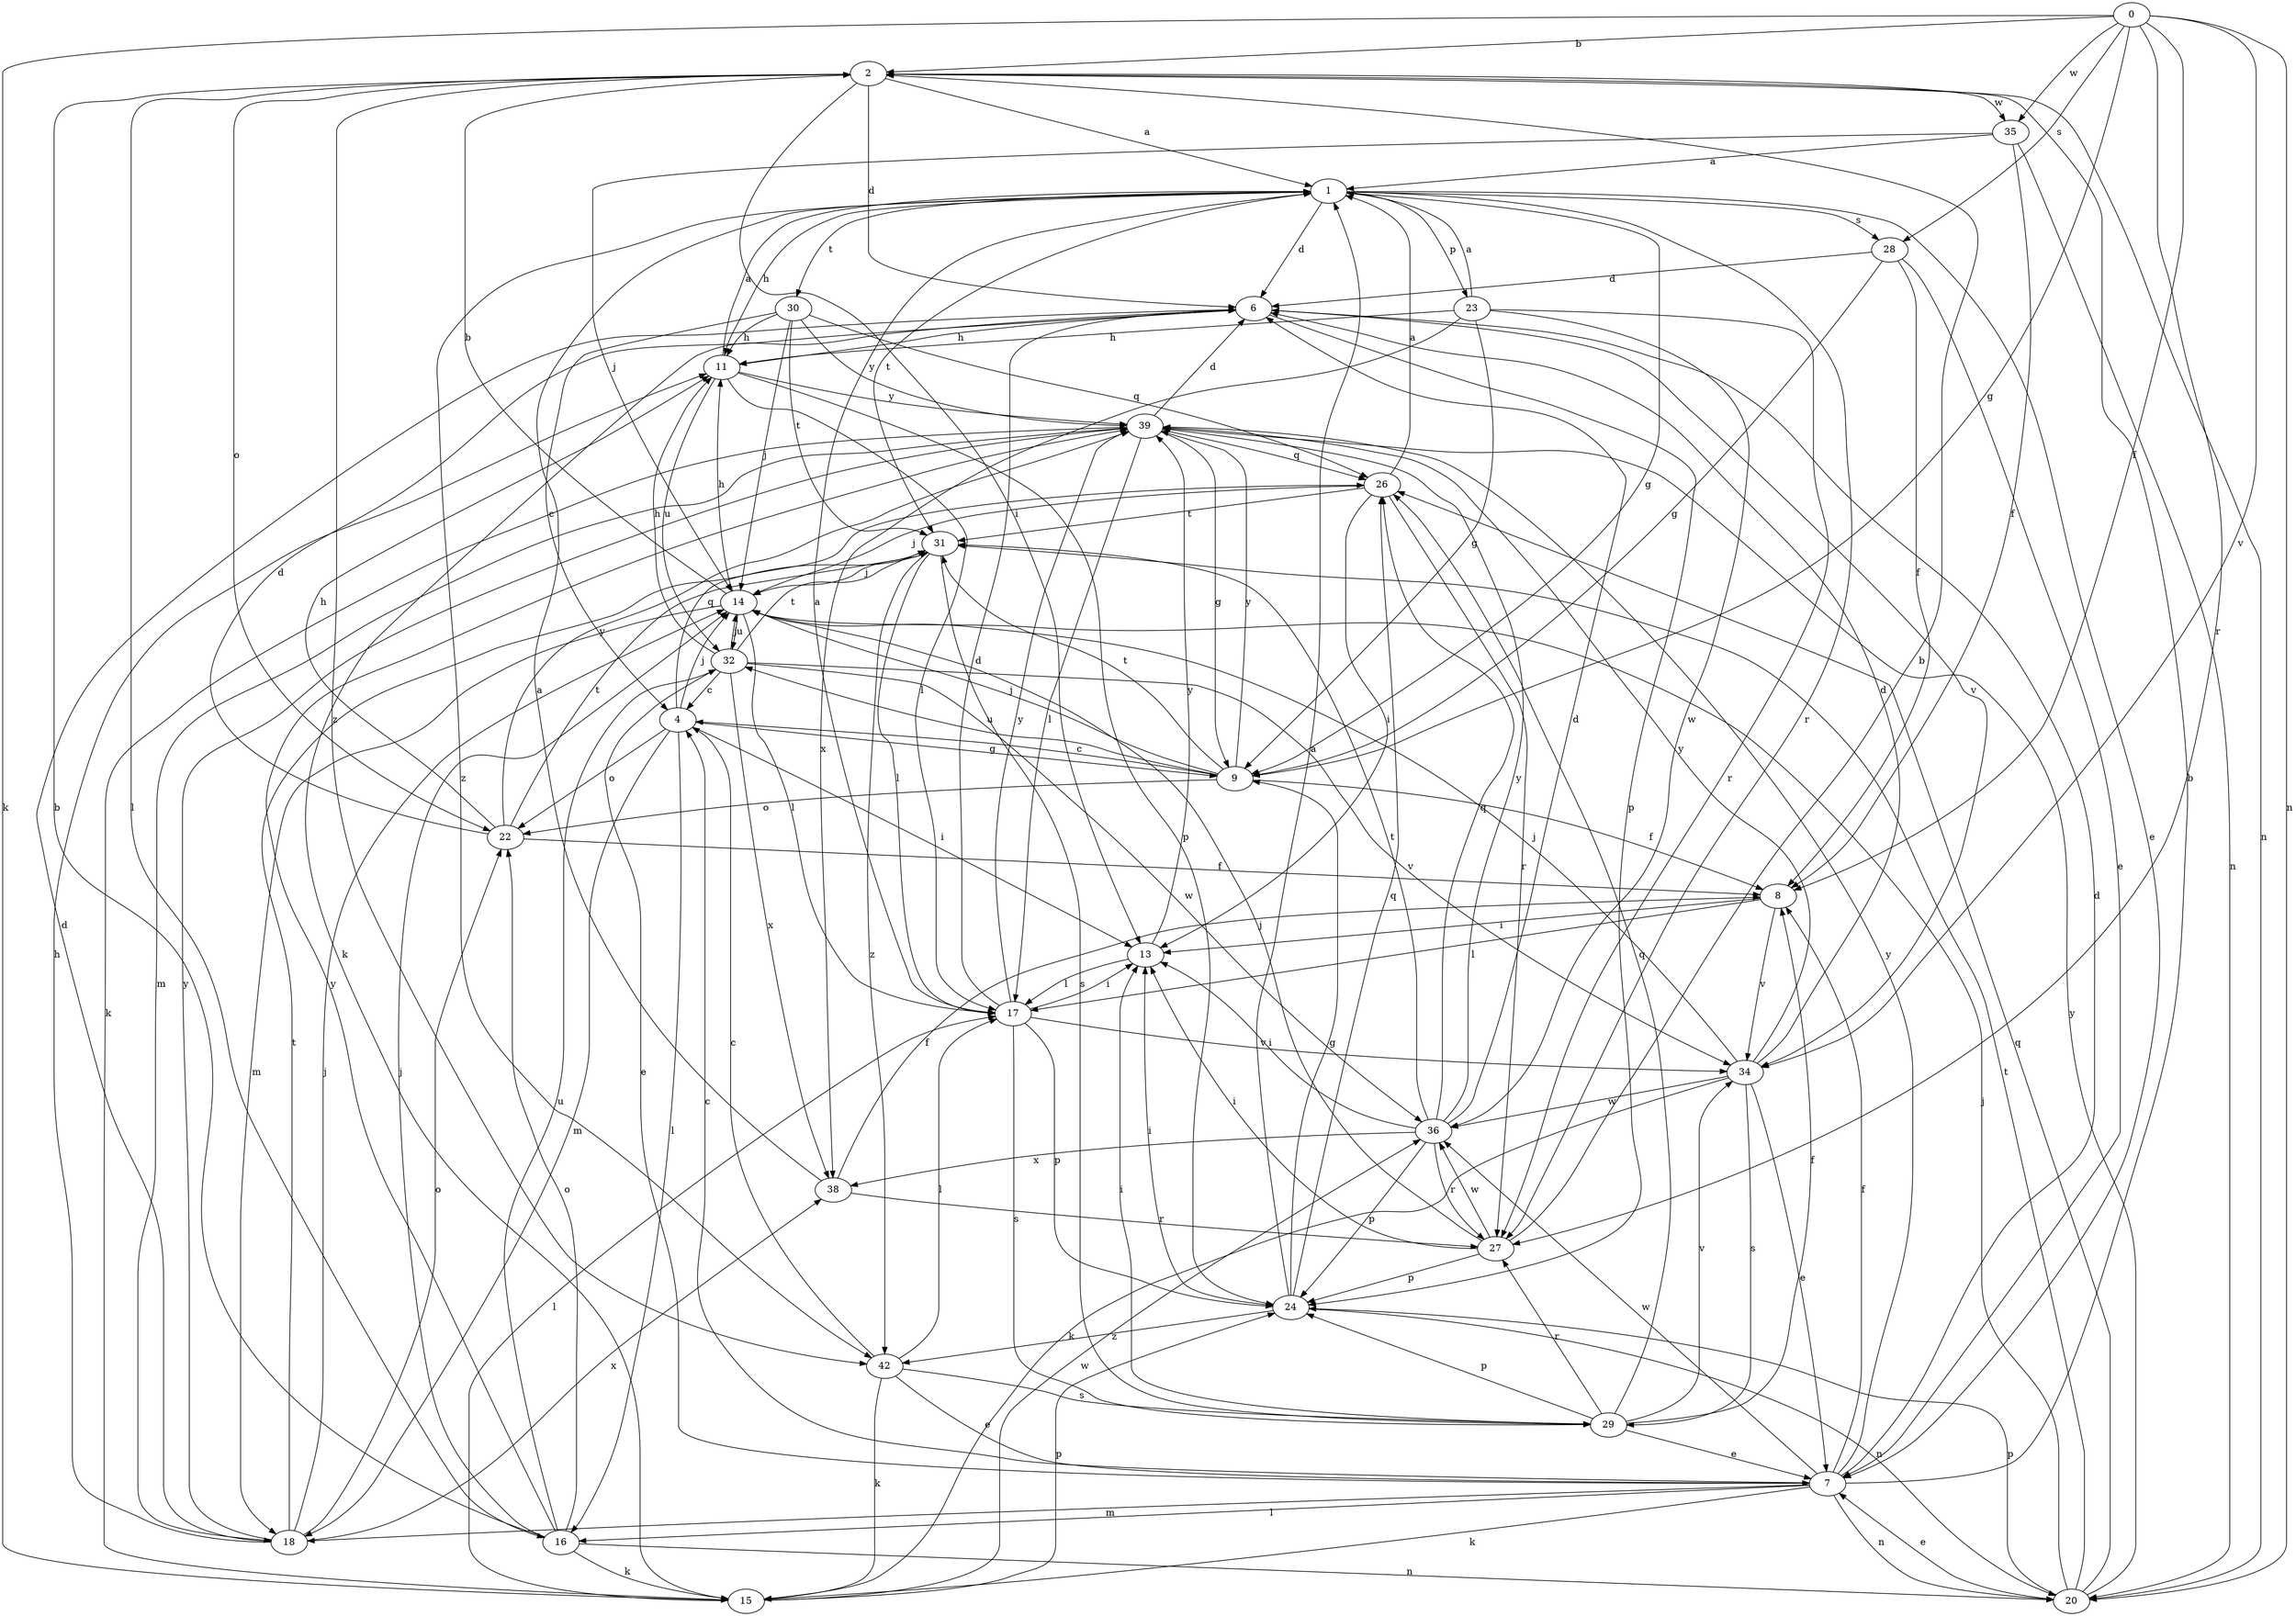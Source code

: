strict digraph  {
0;
1;
2;
4;
6;
7;
8;
9;
11;
13;
14;
15;
16;
17;
18;
20;
22;
23;
24;
26;
27;
28;
29;
30;
31;
32;
34;
35;
36;
38;
39;
42;
0 -> 2  [label=b];
0 -> 8  [label=f];
0 -> 9  [label=g];
0 -> 15  [label=k];
0 -> 20  [label=n];
0 -> 27  [label=r];
0 -> 28  [label=s];
0 -> 34  [label=v];
0 -> 35  [label=w];
1 -> 6  [label=d];
1 -> 7  [label=e];
1 -> 9  [label=g];
1 -> 11  [label=h];
1 -> 23  [label=p];
1 -> 27  [label=r];
1 -> 28  [label=s];
1 -> 30  [label=t];
1 -> 31  [label=t];
1 -> 42  [label=z];
2 -> 1  [label=a];
2 -> 6  [label=d];
2 -> 13  [label=i];
2 -> 16  [label=l];
2 -> 20  [label=n];
2 -> 22  [label=o];
2 -> 35  [label=w];
2 -> 42  [label=z];
4 -> 9  [label=g];
4 -> 13  [label=i];
4 -> 14  [label=j];
4 -> 16  [label=l];
4 -> 18  [label=m];
4 -> 22  [label=o];
4 -> 26  [label=q];
6 -> 11  [label=h];
6 -> 15  [label=k];
6 -> 24  [label=p];
6 -> 34  [label=v];
7 -> 2  [label=b];
7 -> 4  [label=c];
7 -> 6  [label=d];
7 -> 8  [label=f];
7 -> 15  [label=k];
7 -> 16  [label=l];
7 -> 18  [label=m];
7 -> 20  [label=n];
7 -> 36  [label=w];
7 -> 39  [label=y];
8 -> 13  [label=i];
8 -> 17  [label=l];
8 -> 34  [label=v];
9 -> 4  [label=c];
9 -> 8  [label=f];
9 -> 14  [label=j];
9 -> 22  [label=o];
9 -> 31  [label=t];
9 -> 32  [label=u];
9 -> 39  [label=y];
11 -> 1  [label=a];
11 -> 17  [label=l];
11 -> 24  [label=p];
11 -> 32  [label=u];
11 -> 39  [label=y];
13 -> 17  [label=l];
13 -> 39  [label=y];
14 -> 2  [label=b];
14 -> 11  [label=h];
14 -> 17  [label=l];
14 -> 18  [label=m];
14 -> 32  [label=u];
15 -> 17  [label=l];
15 -> 24  [label=p];
15 -> 36  [label=w];
16 -> 2  [label=b];
16 -> 14  [label=j];
16 -> 15  [label=k];
16 -> 20  [label=n];
16 -> 22  [label=o];
16 -> 32  [label=u];
16 -> 39  [label=y];
17 -> 1  [label=a];
17 -> 6  [label=d];
17 -> 13  [label=i];
17 -> 24  [label=p];
17 -> 29  [label=s];
17 -> 34  [label=v];
17 -> 39  [label=y];
18 -> 6  [label=d];
18 -> 11  [label=h];
18 -> 14  [label=j];
18 -> 22  [label=o];
18 -> 31  [label=t];
18 -> 38  [label=x];
18 -> 39  [label=y];
20 -> 7  [label=e];
20 -> 14  [label=j];
20 -> 24  [label=p];
20 -> 26  [label=q];
20 -> 31  [label=t];
20 -> 39  [label=y];
22 -> 6  [label=d];
22 -> 8  [label=f];
22 -> 11  [label=h];
22 -> 31  [label=t];
22 -> 39  [label=y];
23 -> 1  [label=a];
23 -> 9  [label=g];
23 -> 11  [label=h];
23 -> 27  [label=r];
23 -> 36  [label=w];
23 -> 38  [label=x];
24 -> 1  [label=a];
24 -> 9  [label=g];
24 -> 13  [label=i];
24 -> 20  [label=n];
24 -> 26  [label=q];
24 -> 42  [label=z];
26 -> 1  [label=a];
26 -> 13  [label=i];
26 -> 14  [label=j];
26 -> 27  [label=r];
26 -> 31  [label=t];
27 -> 2  [label=b];
27 -> 13  [label=i];
27 -> 14  [label=j];
27 -> 24  [label=p];
27 -> 36  [label=w];
28 -> 6  [label=d];
28 -> 7  [label=e];
28 -> 8  [label=f];
28 -> 9  [label=g];
29 -> 7  [label=e];
29 -> 8  [label=f];
29 -> 13  [label=i];
29 -> 24  [label=p];
29 -> 26  [label=q];
29 -> 27  [label=r];
29 -> 34  [label=v];
30 -> 4  [label=c];
30 -> 11  [label=h];
30 -> 14  [label=j];
30 -> 26  [label=q];
30 -> 31  [label=t];
30 -> 39  [label=y];
31 -> 14  [label=j];
31 -> 17  [label=l];
31 -> 29  [label=s];
31 -> 42  [label=z];
32 -> 4  [label=c];
32 -> 7  [label=e];
32 -> 11  [label=h];
32 -> 14  [label=j];
32 -> 31  [label=t];
32 -> 34  [label=v];
32 -> 36  [label=w];
32 -> 38  [label=x];
34 -> 6  [label=d];
34 -> 7  [label=e];
34 -> 14  [label=j];
34 -> 15  [label=k];
34 -> 29  [label=s];
34 -> 36  [label=w];
34 -> 39  [label=y];
35 -> 1  [label=a];
35 -> 8  [label=f];
35 -> 14  [label=j];
35 -> 20  [label=n];
36 -> 6  [label=d];
36 -> 13  [label=i];
36 -> 24  [label=p];
36 -> 26  [label=q];
36 -> 27  [label=r];
36 -> 31  [label=t];
36 -> 38  [label=x];
36 -> 39  [label=y];
38 -> 1  [label=a];
38 -> 8  [label=f];
38 -> 27  [label=r];
39 -> 6  [label=d];
39 -> 9  [label=g];
39 -> 15  [label=k];
39 -> 17  [label=l];
39 -> 18  [label=m];
39 -> 26  [label=q];
42 -> 4  [label=c];
42 -> 7  [label=e];
42 -> 15  [label=k];
42 -> 17  [label=l];
42 -> 29  [label=s];
}
